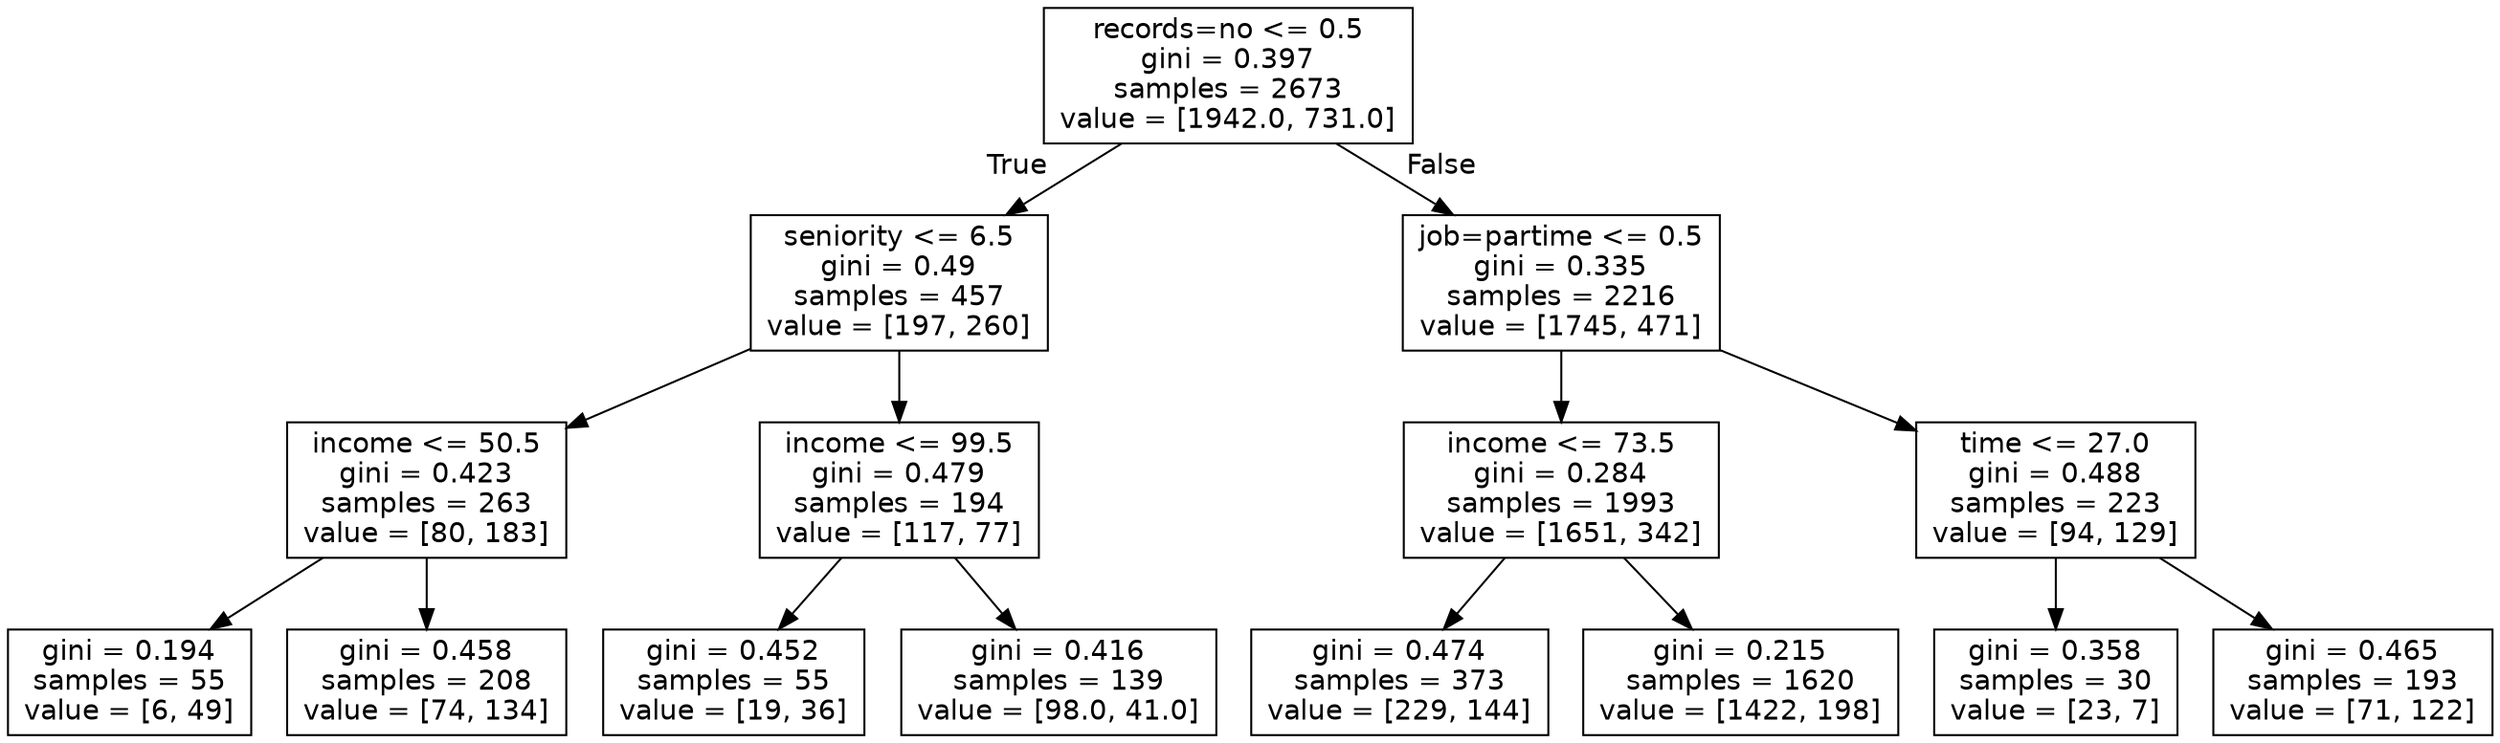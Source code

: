 digraph Tree {
node [shape=box, fontname="helvetica"] ;
edge [fontname="helvetica"] ;
0 [label="records=no <= 0.5\ngini = 0.397\nsamples = 2673\nvalue = [1942.0, 731.0]"] ;
1 [label="seniority <= 6.5\ngini = 0.49\nsamples = 457\nvalue = [197, 260]"] ;
0 -> 1 [labeldistance=2.5, labelangle=45, headlabel="True"] ;
2 [label="income <= 50.5\ngini = 0.423\nsamples = 263\nvalue = [80, 183]"] ;
1 -> 2 ;
3 [label="gini = 0.194\nsamples = 55\nvalue = [6, 49]"] ;
2 -> 3 ;
4 [label="gini = 0.458\nsamples = 208\nvalue = [74, 134]"] ;
2 -> 4 ;
5 [label="income <= 99.5\ngini = 0.479\nsamples = 194\nvalue = [117, 77]"] ;
1 -> 5 ;
6 [label="gini = 0.452\nsamples = 55\nvalue = [19, 36]"] ;
5 -> 6 ;
7 [label="gini = 0.416\nsamples = 139\nvalue = [98.0, 41.0]"] ;
5 -> 7 ;
8 [label="job=partime <= 0.5\ngini = 0.335\nsamples = 2216\nvalue = [1745, 471]"] ;
0 -> 8 [labeldistance=2.5, labelangle=-45, headlabel="False"] ;
9 [label="income <= 73.5\ngini = 0.284\nsamples = 1993\nvalue = [1651, 342]"] ;
8 -> 9 ;
10 [label="gini = 0.474\nsamples = 373\nvalue = [229, 144]"] ;
9 -> 10 ;
11 [label="gini = 0.215\nsamples = 1620\nvalue = [1422, 198]"] ;
9 -> 11 ;
12 [label="time <= 27.0\ngini = 0.488\nsamples = 223\nvalue = [94, 129]"] ;
8 -> 12 ;
13 [label="gini = 0.358\nsamples = 30\nvalue = [23, 7]"] ;
12 -> 13 ;
14 [label="gini = 0.465\nsamples = 193\nvalue = [71, 122]"] ;
12 -> 14 ;
}
